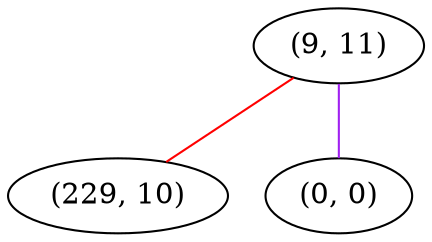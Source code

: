 graph "" {
"(9, 11)";
"(229, 10)";
"(0, 0)";
"(9, 11)" -- "(0, 0)"  [color=purple, key=0, weight=4];
"(9, 11)" -- "(229, 10)"  [color=red, key=0, weight=1];
}
